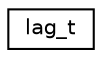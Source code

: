 digraph "Graphical Class Hierarchy"
{
  edge [fontname="Helvetica",fontsize="10",labelfontname="Helvetica",labelfontsize="10"];
  node [fontname="Helvetica",fontsize="10",shape=record];
  rankdir="LR";
  Node1 [label="lag_t",height=0.2,width=0.4,color="black", fillcolor="white", style="filled",URL="$structlag__t.html",tooltip="Common log struct. "];
}
